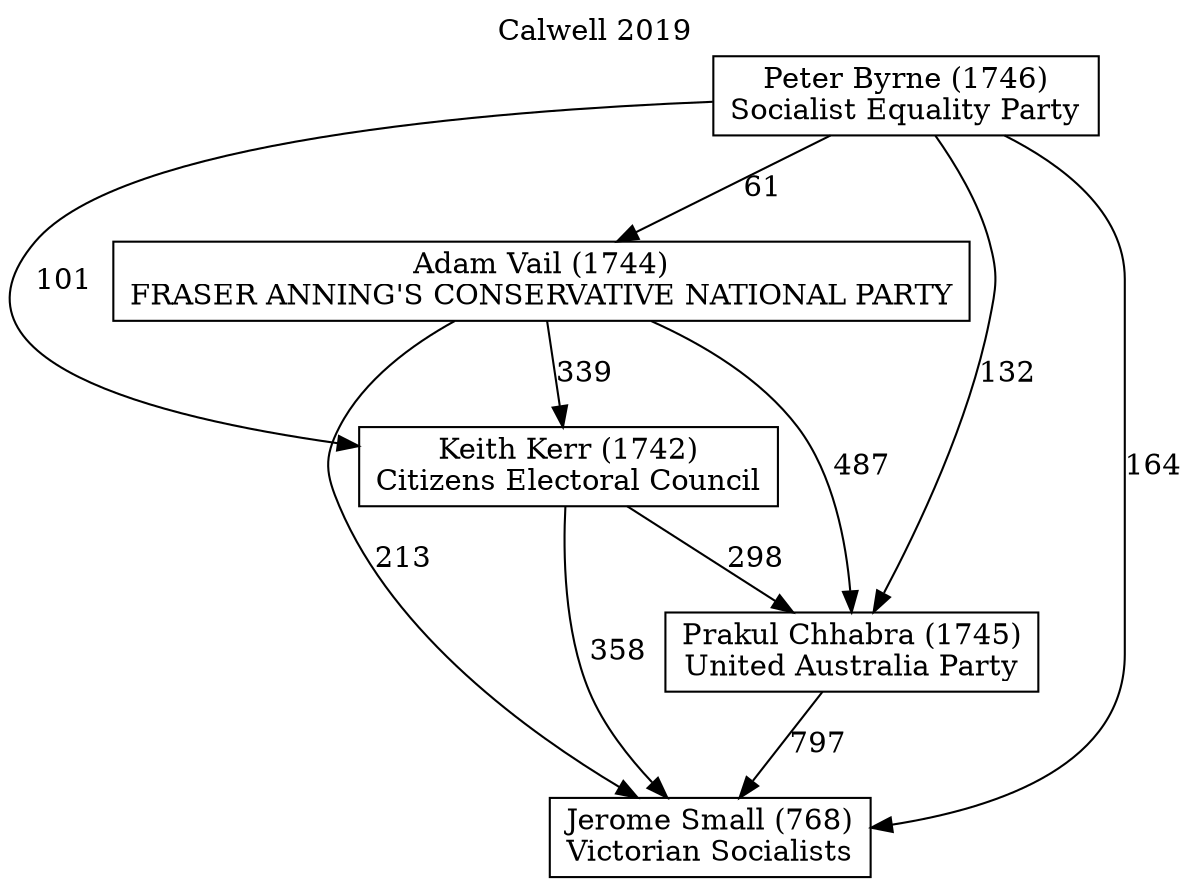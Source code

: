 // House preference flow
digraph "Jerome Small (768)_Calwell_2019" {
	graph [label="Calwell 2019" labelloc=t mclimit=10]
	node [shape=box]
	"Jerome Small (768)" [label="Jerome Small (768)
Victorian Socialists"]
	"Prakul Chhabra (1745)" [label="Prakul Chhabra (1745)
United Australia Party"]
	"Keith Kerr (1742)" [label="Keith Kerr (1742)
Citizens Electoral Council"]
	"Adam Vail (1744)" [label="Adam Vail (1744)
FRASER ANNING'S CONSERVATIVE NATIONAL PARTY"]
	"Peter Byrne (1746)" [label="Peter Byrne (1746)
Socialist Equality Party"]
	"Prakul Chhabra (1745)" -> "Jerome Small (768)" [label=797]
	"Keith Kerr (1742)" -> "Prakul Chhabra (1745)" [label=298]
	"Adam Vail (1744)" -> "Keith Kerr (1742)" [label=339]
	"Peter Byrne (1746)" -> "Adam Vail (1744)" [label=61]
	"Keith Kerr (1742)" -> "Jerome Small (768)" [label=358]
	"Adam Vail (1744)" -> "Jerome Small (768)" [label=213]
	"Peter Byrne (1746)" -> "Jerome Small (768)" [label=164]
	"Peter Byrne (1746)" -> "Keith Kerr (1742)" [label=101]
	"Adam Vail (1744)" -> "Prakul Chhabra (1745)" [label=487]
	"Peter Byrne (1746)" -> "Prakul Chhabra (1745)" [label=132]
}
